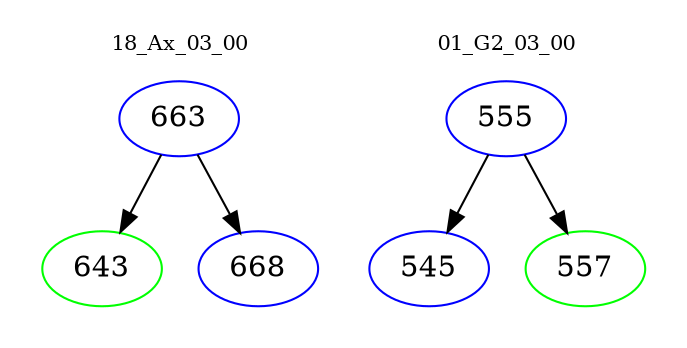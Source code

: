 digraph{
subgraph cluster_0 {
color = white
label = "18_Ax_03_00";
fontsize=10;
T0_663 [label="663", color="blue"]
T0_663 -> T0_643 [color="black"]
T0_643 [label="643", color="green"]
T0_663 -> T0_668 [color="black"]
T0_668 [label="668", color="blue"]
}
subgraph cluster_1 {
color = white
label = "01_G2_03_00";
fontsize=10;
T1_555 [label="555", color="blue"]
T1_555 -> T1_545 [color="black"]
T1_545 [label="545", color="blue"]
T1_555 -> T1_557 [color="black"]
T1_557 [label="557", color="green"]
}
}
